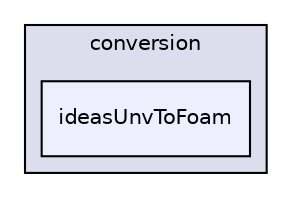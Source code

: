 digraph "applications/utilities/mesh/conversion/ideasUnvToFoam" {
  bgcolor=transparent;
  compound=true
  node [ fontsize="10", fontname="Helvetica"];
  edge [ labelfontsize="10", labelfontname="Helvetica"];
  subgraph clusterdir_5148cfe1bce83bc5fdc09a52963260a1 {
    graph [ bgcolor="#ddddee", pencolor="black", label="conversion" fontname="Helvetica", fontsize="10", URL="dir_5148cfe1bce83bc5fdc09a52963260a1.html"]
  dir_506df7e38b3b5a79208f7247243fa0d4 [shape=box, label="ideasUnvToFoam", style="filled", fillcolor="#eeeeff", pencolor="black", URL="dir_506df7e38b3b5a79208f7247243fa0d4.html"];
  }
}
